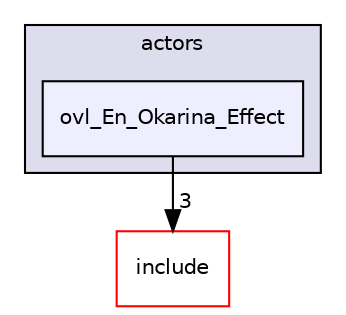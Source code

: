 digraph "src/overlays/actors/ovl_En_Okarina_Effect" {
  compound=true
  node [ fontsize="10", fontname="Helvetica"];
  edge [ labelfontsize="10", labelfontname="Helvetica"];
  subgraph clusterdir_e93473484be31ce7bcb356bd643a22f8 {
    graph [ bgcolor="#ddddee", pencolor="black", label="actors" fontname="Helvetica", fontsize="10", URL="dir_e93473484be31ce7bcb356bd643a22f8.html"]
  dir_f0b043f57ceb0384db27eacf8a6c33e1 [shape=box, label="ovl_En_Okarina_Effect", style="filled", fillcolor="#eeeeff", pencolor="black", URL="dir_f0b043f57ceb0384db27eacf8a6c33e1.html"];
  }
  dir_d44c64559bbebec7f509842c48db8b23 [shape=box label="include" fillcolor="white" style="filled" color="red" URL="dir_d44c64559bbebec7f509842c48db8b23.html"];
  dir_f0b043f57ceb0384db27eacf8a6c33e1->dir_d44c64559bbebec7f509842c48db8b23 [headlabel="3", labeldistance=1.5 headhref="dir_000318_000000.html"];
}
